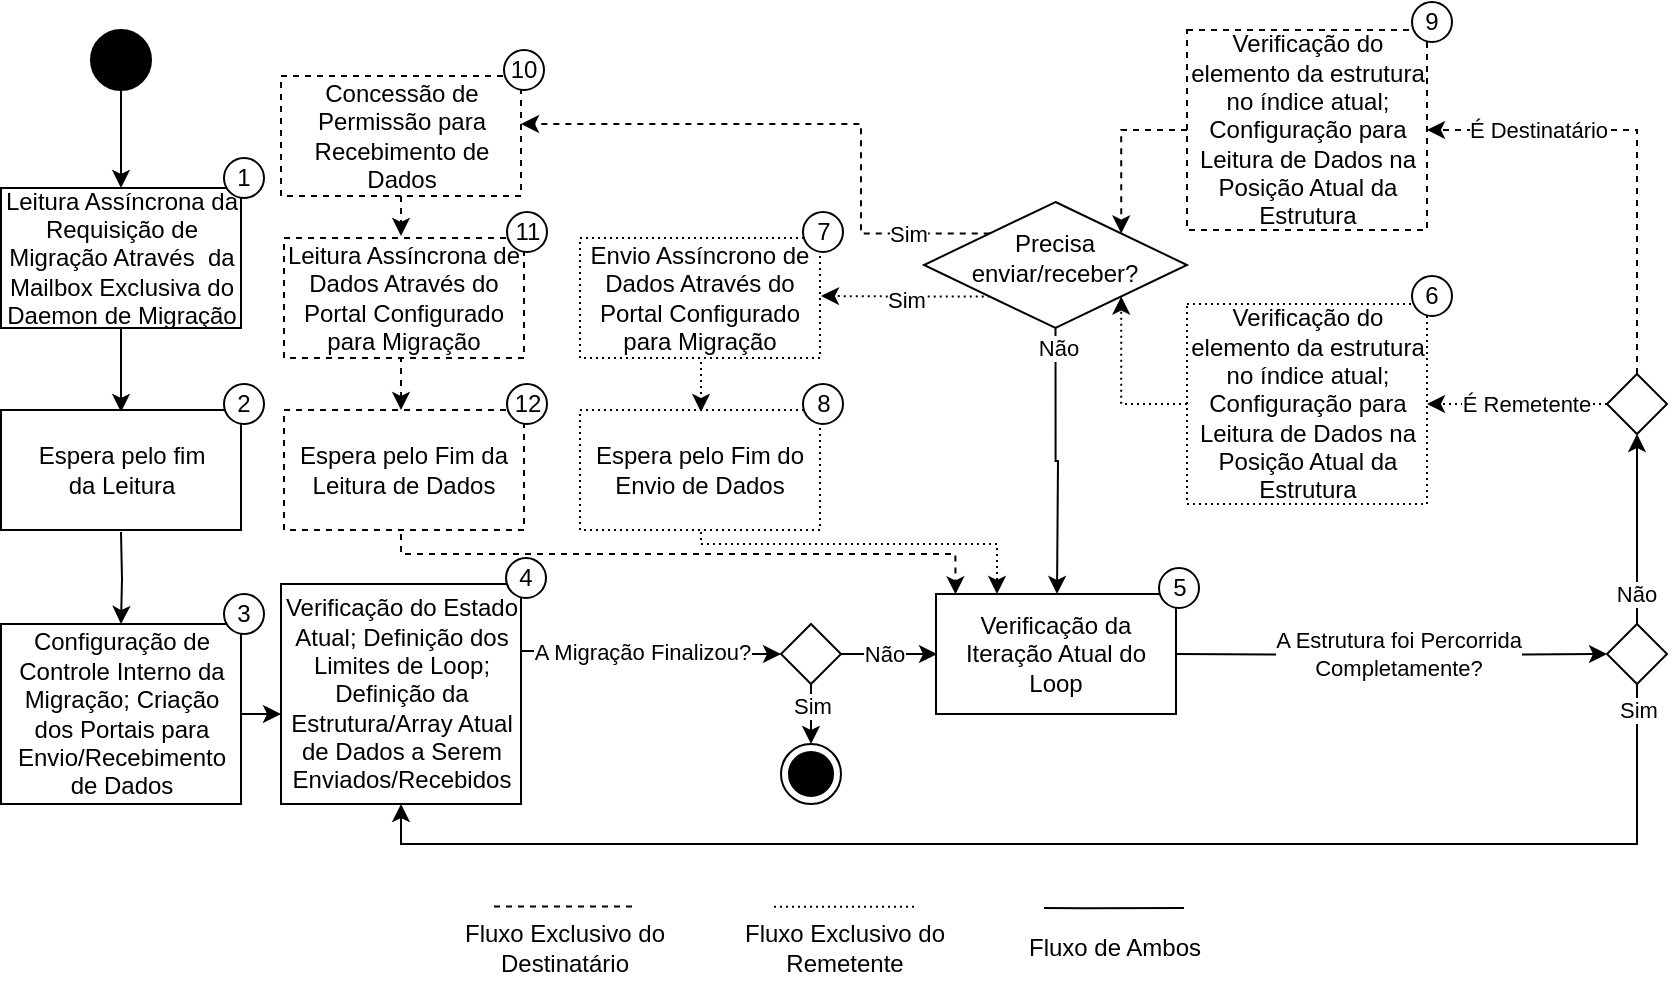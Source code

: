 <mxfile version="21.2.1" type="device">
  <diagram id="q7ni26Vf6jlZWdCBH7AH" name="Page-1">
    <mxGraphModel dx="1669" dy="463" grid="1" gridSize="10" guides="1" tooltips="1" connect="1" arrows="1" fold="1" page="1" pageScale="1" pageWidth="850" pageHeight="1100" math="0" shadow="0">
      <root>
        <mxCell id="0" />
        <mxCell id="1" parent="0" />
        <mxCell id="AgHr-Xkw7m5IJzP2yiGH-50" value="" style="group" parent="1" vertex="1" connectable="0">
          <mxGeometry x="-210" y="821.31" width="390" height="40.69" as="geometry" />
        </mxCell>
        <mxCell id="AgHr-Xkw7m5IJzP2yiGH-42" value="" style="group" parent="AgHr-Xkw7m5IJzP2yiGH-50" vertex="1" connectable="0">
          <mxGeometry width="120" height="40.69" as="geometry" />
        </mxCell>
        <mxCell id="AgHr-Xkw7m5IJzP2yiGH-30" style="edgeStyle=orthogonalEdgeStyle;rounded=0;orthogonalLoop=1;jettySize=auto;html=1;dashed=1;endArrow=none;endFill=0;" parent="AgHr-Xkw7m5IJzP2yiGH-42" edge="1">
          <mxGeometry relative="1" as="geometry">
            <mxPoint x="25" as="sourcePoint" />
            <mxPoint x="95" as="targetPoint" />
            <Array as="points">
              <mxPoint x="45" />
            </Array>
          </mxGeometry>
        </mxCell>
        <mxCell id="AgHr-Xkw7m5IJzP2yiGH-36" value="Fluxo Exclusivo do&lt;br&gt;Destinatário" style="text;html=1;align=center;verticalAlign=middle;resizable=0;points=[];autosize=1;strokeColor=none;fillColor=none;" parent="AgHr-Xkw7m5IJzP2yiGH-42" vertex="1">
          <mxGeometry y="0.69" width="120" height="40" as="geometry" />
        </mxCell>
        <mxCell id="AgHr-Xkw7m5IJzP2yiGH-43" value="" style="group" parent="AgHr-Xkw7m5IJzP2yiGH-50" vertex="1" connectable="0">
          <mxGeometry x="140" y="0.06" width="120" height="40.63" as="geometry" />
        </mxCell>
        <mxCell id="AgHr-Xkw7m5IJzP2yiGH-38" value="Fluxo Exclusivo do&lt;br&gt;Remetente" style="text;html=1;align=center;verticalAlign=middle;resizable=0;points=[];autosize=1;strokeColor=none;fillColor=none;" parent="AgHr-Xkw7m5IJzP2yiGH-43" vertex="1">
          <mxGeometry y="0.63" width="120" height="40" as="geometry" />
        </mxCell>
        <mxCell id="AgHr-Xkw7m5IJzP2yiGH-39" style="edgeStyle=orthogonalEdgeStyle;rounded=0;orthogonalLoop=1;jettySize=auto;html=1;dashed=1;endArrow=none;endFill=0;dashPattern=1 2;" parent="AgHr-Xkw7m5IJzP2yiGH-43" edge="1">
          <mxGeometry relative="1" as="geometry">
            <mxPoint x="25" as="sourcePoint" />
            <mxPoint x="95" as="targetPoint" />
            <Array as="points">
              <mxPoint x="45" />
            </Array>
          </mxGeometry>
        </mxCell>
        <mxCell id="AgHr-Xkw7m5IJzP2yiGH-44" value="" style="group" parent="AgHr-Xkw7m5IJzP2yiGH-50" vertex="1" connectable="0">
          <mxGeometry x="280" y="0.75" width="110" height="34.94" as="geometry" />
        </mxCell>
        <mxCell id="AgHr-Xkw7m5IJzP2yiGH-40" value="Fluxo de Ambos" style="text;html=1;align=center;verticalAlign=middle;resizable=0;points=[];autosize=1;strokeColor=none;fillColor=none;" parent="AgHr-Xkw7m5IJzP2yiGH-44" vertex="1">
          <mxGeometry y="4.94" width="110" height="30" as="geometry" />
        </mxCell>
        <mxCell id="AgHr-Xkw7m5IJzP2yiGH-41" style="edgeStyle=orthogonalEdgeStyle;rounded=0;orthogonalLoop=1;jettySize=auto;html=1;endArrow=none;endFill=0;" parent="AgHr-Xkw7m5IJzP2yiGH-44" edge="1">
          <mxGeometry relative="1" as="geometry">
            <mxPoint x="20" as="sourcePoint" />
            <mxPoint x="90" as="targetPoint" />
            <Array as="points">
              <mxPoint x="40" />
            </Array>
          </mxGeometry>
        </mxCell>
        <mxCell id="Hp3fMy_vhWRTYFUB1BI7-4" value="Verificação do Estado Atual; Definição dos Limites de Loop; Definição da Estrutura/Array Atual de Dados a Serem Enviados/Recebidos" style="rounded=0;whiteSpace=wrap;html=1;" parent="1" vertex="1">
          <mxGeometry x="-291.5" y="660" width="120" height="110" as="geometry" />
        </mxCell>
        <mxCell id="Hp3fMy_vhWRTYFUB1BI7-17" style="edgeStyle=orthogonalEdgeStyle;rounded=0;orthogonalLoop=1;jettySize=auto;html=1;exitX=1;exitY=0.5;exitDx=0;exitDy=0;entryX=0;entryY=0.5;entryDx=0;entryDy=0;" parent="1" source="Hp3fMy_vhWRTYFUB1BI7-12" edge="1">
          <mxGeometry relative="1" as="geometry">
            <mxPoint x="36.5" y="695" as="targetPoint" />
          </mxGeometry>
        </mxCell>
        <mxCell id="Hp3fMy_vhWRTYFUB1BI7-18" value="Não" style="edgeLabel;html=1;align=center;verticalAlign=middle;resizable=0;points=[];" parent="Hp3fMy_vhWRTYFUB1BI7-17" vertex="1" connectable="0">
          <mxGeometry x="-0.248" relative="1" as="geometry">
            <mxPoint x="3" as="offset" />
          </mxGeometry>
        </mxCell>
        <mxCell id="Hp3fMy_vhWRTYFUB1BI7-12" value="" style="rhombus;" parent="1" vertex="1">
          <mxGeometry x="-41.5" y="680" width="30" height="30" as="geometry" />
        </mxCell>
        <mxCell id="Hp3fMy_vhWRTYFUB1BI7-15" style="edgeStyle=orthogonalEdgeStyle;rounded=0;orthogonalLoop=1;jettySize=auto;html=1;exitX=1.003;exitY=0.304;exitDx=0;exitDy=0;entryX=0;entryY=0.5;entryDx=0;entryDy=0;exitPerimeter=0;" parent="1" source="Hp3fMy_vhWRTYFUB1BI7-4" target="Hp3fMy_vhWRTYFUB1BI7-12" edge="1">
          <mxGeometry relative="1" as="geometry" />
        </mxCell>
        <mxCell id="Hp3fMy_vhWRTYFUB1BI7-16" value="A Migração Finalizou?" style="edgeLabel;html=1;align=center;verticalAlign=middle;resizable=0;points=[];" parent="Hp3fMy_vhWRTYFUB1BI7-15" vertex="1" connectable="0">
          <mxGeometry x="-0.688" relative="1" as="geometry">
            <mxPoint x="39" as="offset" />
          </mxGeometry>
        </mxCell>
        <mxCell id="Hp3fMy_vhWRTYFUB1BI7-19" value="" style="ellipse;html=1;shape=endState;fillColor=strokeColor;" parent="1" vertex="1">
          <mxGeometry x="-41.5" y="740" width="30" height="30" as="geometry" />
        </mxCell>
        <mxCell id="Hp3fMy_vhWRTYFUB1BI7-66" style="edgeStyle=orthogonalEdgeStyle;rounded=0;orthogonalLoop=1;jettySize=auto;html=1;exitX=0.5;exitY=1;exitDx=0;exitDy=0;entryX=0.5;entryY=0;entryDx=0;entryDy=0;" parent="1" source="Hp3fMy_vhWRTYFUB1BI7-12" target="Hp3fMy_vhWRTYFUB1BI7-19" edge="1">
          <mxGeometry relative="1" as="geometry" />
        </mxCell>
        <mxCell id="Hp3fMy_vhWRTYFUB1BI7-67" value="Sim" style="edgeLabel;html=1;align=center;verticalAlign=middle;resizable=0;points=[];" parent="Hp3fMy_vhWRTYFUB1BI7-66" vertex="1" connectable="0">
          <mxGeometry x="-0.247" y="1" relative="1" as="geometry">
            <mxPoint x="-1" y="-1" as="offset" />
          </mxGeometry>
        </mxCell>
        <mxCell id="Hp3fMy_vhWRTYFUB1BI7-78" style="edgeStyle=orthogonalEdgeStyle;rounded=0;orthogonalLoop=1;jettySize=auto;html=1;exitX=0.5;exitY=1;exitDx=0;exitDy=0;entryX=0.5;entryY=1;entryDx=0;entryDy=0;" parent="1" source="Hp3fMy_vhWRTYFUB1BI7-22" target="Hp3fMy_vhWRTYFUB1BI7-4" edge="1">
          <mxGeometry relative="1" as="geometry" />
        </mxCell>
        <mxCell id="Hp3fMy_vhWRTYFUB1BI7-82" value="Sim" style="edgeLabel;html=1;align=center;verticalAlign=middle;resizable=0;points=[];" parent="Hp3fMy_vhWRTYFUB1BI7-78" vertex="1" connectable="0">
          <mxGeometry x="-0.964" relative="1" as="geometry">
            <mxPoint as="offset" />
          </mxGeometry>
        </mxCell>
        <mxCell id="Hp3fMy_vhWRTYFUB1BI7-22" value="" style="rhombus;" parent="1" vertex="1">
          <mxGeometry x="371.5" y="680" width="30" height="30" as="geometry" />
        </mxCell>
        <mxCell id="Hp3fMy_vhWRTYFUB1BI7-23" style="edgeStyle=orthogonalEdgeStyle;rounded=0;orthogonalLoop=1;jettySize=auto;html=1;exitX=1;exitY=0.5;exitDx=0;exitDy=0;entryX=0;entryY=0.5;entryDx=0;entryDy=0;" parent="1" target="Hp3fMy_vhWRTYFUB1BI7-22" edge="1">
          <mxGeometry relative="1" as="geometry">
            <mxPoint x="156.5" y="695" as="sourcePoint" />
          </mxGeometry>
        </mxCell>
        <mxCell id="Hp3fMy_vhWRTYFUB1BI7-24" value="A Estrutura foi Percorrida&lt;br&gt;Completamente?" style="edgeLabel;html=1;align=center;verticalAlign=middle;resizable=0;points=[];" parent="Hp3fMy_vhWRTYFUB1BI7-23" vertex="1" connectable="0">
          <mxGeometry x="-0.656" y="2" relative="1" as="geometry">
            <mxPoint x="73" y="2" as="offset" />
          </mxGeometry>
        </mxCell>
        <mxCell id="Hp3fMy_vhWRTYFUB1BI7-28" value="" style="rhombus;" parent="1" vertex="1">
          <mxGeometry x="371.5" y="555" width="30" height="30" as="geometry" />
        </mxCell>
        <mxCell id="Hp3fMy_vhWRTYFUB1BI7-69" style="edgeStyle=orthogonalEdgeStyle;rounded=0;orthogonalLoop=1;jettySize=auto;html=1;exitX=0.5;exitY=0;exitDx=0;exitDy=0;entryX=0.5;entryY=1;entryDx=0;entryDy=0;" parent="1" source="Hp3fMy_vhWRTYFUB1BI7-22" target="Hp3fMy_vhWRTYFUB1BI7-28" edge="1">
          <mxGeometry relative="1" as="geometry" />
        </mxCell>
        <mxCell id="Hp3fMy_vhWRTYFUB1BI7-81" value="Não" style="edgeLabel;html=1;align=center;verticalAlign=middle;resizable=0;points=[];" parent="Hp3fMy_vhWRTYFUB1BI7-69" vertex="1" connectable="0">
          <mxGeometry x="-0.718" y="2" relative="1" as="geometry">
            <mxPoint x="1" y="-2" as="offset" />
          </mxGeometry>
        </mxCell>
        <mxCell id="Hp3fMy_vhWRTYFUB1BI7-1" value="Leitura Assíncrona da Requisição de Migração Através&amp;nbsp; da Mailbox Exclusiva do Daemon de Migração" style="rounded=0;whiteSpace=wrap;html=1;" parent="1" vertex="1">
          <mxGeometry x="-431.5" y="462" width="120" height="70" as="geometry" />
        </mxCell>
        <mxCell id="Hp3fMy_vhWRTYFUB1BI7-84" style="edgeStyle=orthogonalEdgeStyle;rounded=0;orthogonalLoop=1;jettySize=auto;html=1;exitX=0.5;exitY=1;exitDx=0;exitDy=0;entryX=0.5;entryY=0;entryDx=0;entryDy=0;" parent="1" source="Hp3fMy_vhWRTYFUB1BI7-1" edge="1">
          <mxGeometry relative="1" as="geometry">
            <mxPoint x="-371.5" y="574" as="targetPoint" />
          </mxGeometry>
        </mxCell>
        <mxCell id="Hp3fMy_vhWRTYFUB1BI7-87" style="edgeStyle=orthogonalEdgeStyle;rounded=0;orthogonalLoop=1;jettySize=auto;html=1;exitX=1;exitY=0.5;exitDx=0;exitDy=0;entryX=0;entryY=0.599;entryDx=0;entryDy=0;entryPerimeter=0;" parent="1" source="Hp3fMy_vhWRTYFUB1BI7-3" target="Hp3fMy_vhWRTYFUB1BI7-4" edge="1">
          <mxGeometry relative="1" as="geometry" />
        </mxCell>
        <mxCell id="Hp3fMy_vhWRTYFUB1BI7-3" value="Configuração de Controle Interno da Migração; Criação dos Portais para Envio/Recebimento de Dados" style="rounded=0;whiteSpace=wrap;html=1;" parent="1" vertex="1">
          <mxGeometry x="-431.5" y="680" width="120" height="90" as="geometry" />
        </mxCell>
        <mxCell id="Hp3fMy_vhWRTYFUB1BI7-85" style="edgeStyle=orthogonalEdgeStyle;rounded=0;orthogonalLoop=1;jettySize=auto;html=1;exitX=0.5;exitY=1;exitDx=0;exitDy=0;entryX=0.5;entryY=0;entryDx=0;entryDy=0;" parent="1" target="Hp3fMy_vhWRTYFUB1BI7-3" edge="1">
          <mxGeometry relative="1" as="geometry">
            <mxPoint x="-371.5" y="634" as="sourcePoint" />
          </mxGeometry>
        </mxCell>
        <mxCell id="Hp3fMy_vhWRTYFUB1BI7-35" value="Verificação do elemento da estrutura no índice atual; Configuração para&lt;br&gt;Leitura de Dados na Posição Atual da Estrutura" style="rounded=0;whiteSpace=wrap;html=1;dashed=1;" parent="1" vertex="1">
          <mxGeometry x="161.5" y="383" width="120" height="100" as="geometry" />
        </mxCell>
        <mxCell id="Hp3fMy_vhWRTYFUB1BI7-71" style="edgeStyle=orthogonalEdgeStyle;rounded=0;orthogonalLoop=1;jettySize=auto;html=1;exitX=0.5;exitY=0;exitDx=0;exitDy=0;entryX=1;entryY=0.5;entryDx=0;entryDy=0;dashed=1;" parent="1" source="Hp3fMy_vhWRTYFUB1BI7-28" target="Hp3fMy_vhWRTYFUB1BI7-35" edge="1">
          <mxGeometry relative="1" as="geometry" />
        </mxCell>
        <mxCell id="Hp3fMy_vhWRTYFUB1BI7-79" value="É Destinatário" style="edgeLabel;html=1;align=center;verticalAlign=middle;resizable=0;points=[];" parent="Hp3fMy_vhWRTYFUB1BI7-71" vertex="1" connectable="0">
          <mxGeometry x="0.625" y="-1" relative="1" as="geometry">
            <mxPoint x="13" y="1" as="offset" />
          </mxGeometry>
        </mxCell>
        <mxCell id="AgHr-Xkw7m5IJzP2yiGH-34" style="edgeStyle=orthogonalEdgeStyle;rounded=0;orthogonalLoop=1;jettySize=auto;html=1;exitX=0.5;exitY=1;exitDx=0;exitDy=0;entryX=0.077;entryY=0.003;entryDx=0;entryDy=0;entryPerimeter=0;dashed=1;" parent="1" edge="1">
          <mxGeometry relative="1" as="geometry">
            <mxPoint x="-231.5" y="635" as="sourcePoint" />
            <mxPoint x="45.74" y="665.18" as="targetPoint" />
            <Array as="points">
              <mxPoint x="-232" y="645" />
              <mxPoint x="46" y="645" />
            </Array>
          </mxGeometry>
        </mxCell>
        <mxCell id="AgHr-Xkw7m5IJzP2yiGH-17" style="edgeStyle=orthogonalEdgeStyle;rounded=0;orthogonalLoop=1;jettySize=auto;html=1;exitX=0.5;exitY=1;exitDx=0;exitDy=0;entryX=0.5;entryY=0;entryDx=0;entryDy=0;dashed=1;" parent="1" edge="1">
          <mxGeometry relative="1" as="geometry">
            <mxPoint x="-231.5" y="546" as="sourcePoint" />
            <mxPoint x="-231.5" y="573" as="targetPoint" />
          </mxGeometry>
        </mxCell>
        <mxCell id="AgHr-Xkw7m5IJzP2yiGH-16" style="edgeStyle=orthogonalEdgeStyle;rounded=0;orthogonalLoop=1;jettySize=auto;html=1;exitX=0.5;exitY=1;exitDx=0;exitDy=0;entryX=0.5;entryY=0;entryDx=0;entryDy=0;dashed=1;" parent="1" source="Hp3fMy_vhWRTYFUB1BI7-42" edge="1">
          <mxGeometry relative="1" as="geometry">
            <mxPoint x="-231.5" y="486" as="targetPoint" />
          </mxGeometry>
        </mxCell>
        <mxCell id="Hp3fMy_vhWRTYFUB1BI7-42" value="Concessão de Permissão para Recebimento de Dados" style="rounded=0;whiteSpace=wrap;html=1;dashed=1;" parent="1" vertex="1">
          <mxGeometry x="-291.5" y="406" width="120" height="60" as="geometry" />
        </mxCell>
        <mxCell id="Hp3fMy_vhWRTYFUB1BI7-47" value="Verificação do elemento da estrutura no índice atual; Configuração para&lt;br style=&quot;border-color: var(--border-color);&quot;&gt;Leitura de Dados na Posição Atual da Estrutura" style="rounded=0;whiteSpace=wrap;html=1;dashed=1;dashPattern=1 2;" parent="1" vertex="1">
          <mxGeometry x="161.5" y="520" width="120" height="100" as="geometry" />
        </mxCell>
        <mxCell id="Hp3fMy_vhWRTYFUB1BI7-72" style="edgeStyle=orthogonalEdgeStyle;rounded=0;orthogonalLoop=1;jettySize=auto;html=1;exitX=0;exitY=0.5;exitDx=0;exitDy=0;entryX=1;entryY=0.5;entryDx=0;entryDy=0;dashed=1;dashPattern=1 2;" parent="1" source="Hp3fMy_vhWRTYFUB1BI7-28" target="Hp3fMy_vhWRTYFUB1BI7-47" edge="1">
          <mxGeometry relative="1" as="geometry" />
        </mxCell>
        <mxCell id="Hp3fMy_vhWRTYFUB1BI7-80" value="É Remetente" style="edgeLabel;html=1;align=center;verticalAlign=middle;resizable=0;points=[];" parent="Hp3fMy_vhWRTYFUB1BI7-72" vertex="1" connectable="0">
          <mxGeometry x="0.296" y="2" relative="1" as="geometry">
            <mxPoint x="18" y="-2" as="offset" />
          </mxGeometry>
        </mxCell>
        <mxCell id="AgHr-Xkw7m5IJzP2yiGH-35" style="edgeStyle=orthogonalEdgeStyle;rounded=0;orthogonalLoop=1;jettySize=auto;html=1;exitX=0.5;exitY=1;exitDx=0;exitDy=0;entryX=0.25;entryY=0;entryDx=0;entryDy=0;dashed=1;dashPattern=1 2;" parent="1" edge="1">
          <mxGeometry relative="1" as="geometry">
            <mxPoint x="-81.5" y="634" as="sourcePoint" />
            <mxPoint x="66.5" y="665" as="targetPoint" />
            <Array as="points">
              <mxPoint x="-82" y="640" />
              <mxPoint x="66" y="640" />
            </Array>
          </mxGeometry>
        </mxCell>
        <mxCell id="AgHr-Xkw7m5IJzP2yiGH-25" style="edgeStyle=orthogonalEdgeStyle;rounded=0;orthogonalLoop=1;jettySize=auto;html=1;exitX=0.5;exitY=1;exitDx=0;exitDy=0;entryX=0.5;entryY=0;entryDx=0;entryDy=0;dashed=1;dashPattern=1 2;" parent="1" edge="1">
          <mxGeometry relative="1" as="geometry">
            <mxPoint x="-81.5" y="546" as="sourcePoint" />
            <mxPoint x="-81.5" y="574" as="targetPoint" />
          </mxGeometry>
        </mxCell>
        <mxCell id="Hp3fMy_vhWRTYFUB1BI7-83" style="edgeStyle=orthogonalEdgeStyle;rounded=0;orthogonalLoop=1;jettySize=auto;html=1;exitX=0.5;exitY=1;exitDx=0;exitDy=0;entryX=0.5;entryY=0;entryDx=0;entryDy=0;" parent="1" source="Hp3fMy_vhWRTYFUB1BI7-61" target="Hp3fMy_vhWRTYFUB1BI7-1" edge="1">
          <mxGeometry relative="1" as="geometry" />
        </mxCell>
        <mxCell id="Hp3fMy_vhWRTYFUB1BI7-61" value="" style="ellipse;fillColor=strokeColor;html=1;" parent="1" vertex="1">
          <mxGeometry x="-386.5" y="383" width="30" height="30" as="geometry" />
        </mxCell>
        <mxCell id="AgHr-Xkw7m5IJzP2yiGH-21" style="edgeStyle=orthogonalEdgeStyle;rounded=0;orthogonalLoop=1;jettySize=auto;html=1;exitX=0;exitY=1;exitDx=0;exitDy=0;entryX=1;entryY=0.5;entryDx=0;entryDy=0;dashed=1;dashPattern=1 2;" parent="1" source="AgHr-Xkw7m5IJzP2yiGH-4" edge="1">
          <mxGeometry relative="1" as="geometry">
            <mxPoint x="-21.5" y="516" as="targetPoint" />
            <Array as="points">
              <mxPoint x="28.5" y="516" />
              <mxPoint x="28.5" y="516" />
            </Array>
          </mxGeometry>
        </mxCell>
        <mxCell id="AgHr-Xkw7m5IJzP2yiGH-28" value="Sim" style="edgeLabel;html=1;align=center;verticalAlign=middle;resizable=0;points=[];" parent="AgHr-Xkw7m5IJzP2yiGH-21" vertex="1" connectable="0">
          <mxGeometry x="-0.21" y="1" relative="1" as="geometry">
            <mxPoint x="-9" as="offset" />
          </mxGeometry>
        </mxCell>
        <mxCell id="AgHr-Xkw7m5IJzP2yiGH-22" style="edgeStyle=orthogonalEdgeStyle;rounded=0;orthogonalLoop=1;jettySize=auto;html=1;exitX=0;exitY=0;exitDx=0;exitDy=0;dashed=1;" parent="1" source="AgHr-Xkw7m5IJzP2yiGH-4" edge="1">
          <mxGeometry relative="1" as="geometry">
            <mxPoint x="-171.5" y="430" as="targetPoint" />
            <Array as="points">
              <mxPoint x="-1.5" y="485" />
              <mxPoint x="-1.5" y="430" />
            </Array>
          </mxGeometry>
        </mxCell>
        <mxCell id="AgHr-Xkw7m5IJzP2yiGH-27" value="Sim" style="edgeLabel;html=1;align=center;verticalAlign=middle;resizable=0;points=[];" parent="AgHr-Xkw7m5IJzP2yiGH-22" vertex="1" connectable="0">
          <mxGeometry x="-0.712" relative="1" as="geometry">
            <mxPoint as="offset" />
          </mxGeometry>
        </mxCell>
        <mxCell id="AgHr-Xkw7m5IJzP2yiGH-29" style="edgeStyle=orthogonalEdgeStyle;rounded=0;orthogonalLoop=1;jettySize=auto;html=1;exitX=0.5;exitY=1;exitDx=0;exitDy=0;entryX=0.5;entryY=0;entryDx=0;entryDy=0;" parent="1" source="AgHr-Xkw7m5IJzP2yiGH-4" edge="1">
          <mxGeometry relative="1" as="geometry">
            <mxPoint x="96.5" y="665" as="targetPoint" />
          </mxGeometry>
        </mxCell>
        <mxCell id="AgHr-Xkw7m5IJzP2yiGH-31" value="Não" style="edgeLabel;html=1;align=center;verticalAlign=middle;resizable=0;points=[];" parent="AgHr-Xkw7m5IJzP2yiGH-29" vertex="1" connectable="0">
          <mxGeometry x="-0.854" y="1" relative="1" as="geometry">
            <mxPoint as="offset" />
          </mxGeometry>
        </mxCell>
        <mxCell id="AgHr-Xkw7m5IJzP2yiGH-4" value="" style="rhombus;horizontal=1;verticalAlign=top;" parent="1" vertex="1">
          <mxGeometry x="30" y="469" width="131.5" height="63" as="geometry" />
        </mxCell>
        <mxCell id="AgHr-Xkw7m5IJzP2yiGH-23" style="edgeStyle=orthogonalEdgeStyle;rounded=0;orthogonalLoop=1;jettySize=auto;html=1;exitX=0;exitY=0.5;exitDx=0;exitDy=0;entryX=1;entryY=0;entryDx=0;entryDy=0;dashed=1;" parent="1" source="Hp3fMy_vhWRTYFUB1BI7-35" target="AgHr-Xkw7m5IJzP2yiGH-4" edge="1">
          <mxGeometry relative="1" as="geometry" />
        </mxCell>
        <mxCell id="AgHr-Xkw7m5IJzP2yiGH-24" style="edgeStyle=orthogonalEdgeStyle;rounded=0;orthogonalLoop=1;jettySize=auto;html=1;exitX=0;exitY=0.5;exitDx=0;exitDy=0;entryX=1;entryY=1;entryDx=0;entryDy=0;dashed=1;dashPattern=1 2;" parent="1" source="Hp3fMy_vhWRTYFUB1BI7-47" target="AgHr-Xkw7m5IJzP2yiGH-4" edge="1">
          <mxGeometry relative="1" as="geometry" />
        </mxCell>
        <mxCell id="AgHr-Xkw7m5IJzP2yiGH-33" value="Precisa&lt;br&gt;enviar/receber?" style="text;html=1;align=center;verticalAlign=middle;resizable=0;points=[];autosize=1;strokeColor=none;fillColor=none;" parent="1" vertex="1">
          <mxGeometry x="39.5" y="477" width="110" height="40" as="geometry" />
        </mxCell>
        <mxCell id="AgHr-Xkw7m5IJzP2yiGH-51" value="1" style="ellipse;whiteSpace=wrap;html=1;aspect=fixed;" parent="1" vertex="1">
          <mxGeometry x="-320" y="447" width="20" height="20" as="geometry" />
        </mxCell>
        <mxCell id="AgHr-Xkw7m5IJzP2yiGH-54" value="3" style="ellipse;whiteSpace=wrap;html=1;aspect=fixed;" parent="1" vertex="1">
          <mxGeometry x="-320" y="665" width="20" height="20" as="geometry" />
        </mxCell>
        <mxCell id="AgHr-Xkw7m5IJzP2yiGH-55" value="10" style="ellipse;whiteSpace=wrap;html=1;aspect=fixed;" parent="1" vertex="1">
          <mxGeometry x="-180" y="393" width="20" height="20" as="geometry" />
        </mxCell>
        <mxCell id="AgHr-Xkw7m5IJzP2yiGH-59" value="" style="group" parent="1" vertex="1" connectable="0">
          <mxGeometry x="-290" y="474" width="131.5" height="73" as="geometry" />
        </mxCell>
        <mxCell id="AgHr-Xkw7m5IJzP2yiGH-57" value="Leitura Assíncrona de Dados Através do Portal Configurado para Migração" style="rounded=0;whiteSpace=wrap;html=1;dashed=1;" parent="AgHr-Xkw7m5IJzP2yiGH-59" vertex="1">
          <mxGeometry y="13" width="120" height="60" as="geometry" />
        </mxCell>
        <mxCell id="AgHr-Xkw7m5IJzP2yiGH-58" value="11" style="ellipse;whiteSpace=wrap;html=1;aspect=fixed;" parent="AgHr-Xkw7m5IJzP2yiGH-59" vertex="1">
          <mxGeometry x="111.5" width="20" height="20" as="geometry" />
        </mxCell>
        <mxCell id="AgHr-Xkw7m5IJzP2yiGH-61" value="" style="group" parent="1" vertex="1" connectable="0">
          <mxGeometry x="-290" y="560" width="131.5" height="73" as="geometry" />
        </mxCell>
        <mxCell id="AgHr-Xkw7m5IJzP2yiGH-62" value="Espera pelo Fim da Leitura de Dados" style="rounded=0;whiteSpace=wrap;html=1;dashed=1;" parent="AgHr-Xkw7m5IJzP2yiGH-61" vertex="1">
          <mxGeometry y="13" width="120" height="60" as="geometry" />
        </mxCell>
        <mxCell id="AgHr-Xkw7m5IJzP2yiGH-63" value="12" style="ellipse;whiteSpace=wrap;html=1;aspect=fixed;" parent="AgHr-Xkw7m5IJzP2yiGH-61" vertex="1">
          <mxGeometry x="111.5" width="20" height="20" as="geometry" />
        </mxCell>
        <mxCell id="AgHr-Xkw7m5IJzP2yiGH-68" value="" style="group" parent="1" vertex="1" connectable="0">
          <mxGeometry x="-142" y="474" width="131.5" height="73" as="geometry" />
        </mxCell>
        <mxCell id="AgHr-Xkw7m5IJzP2yiGH-66" value="Envio Assíncrono de Dados Através do Portal Configurado para Migração" style="rounded=0;whiteSpace=wrap;html=1;dashed=1;dashPattern=1 2;" parent="AgHr-Xkw7m5IJzP2yiGH-68" vertex="1">
          <mxGeometry y="13" width="120" height="60" as="geometry" />
        </mxCell>
        <mxCell id="AgHr-Xkw7m5IJzP2yiGH-67" value="7" style="ellipse;whiteSpace=wrap;html=1;aspect=fixed;" parent="AgHr-Xkw7m5IJzP2yiGH-68" vertex="1">
          <mxGeometry x="111.5" width="20" height="20" as="geometry" />
        </mxCell>
        <mxCell id="AgHr-Xkw7m5IJzP2yiGH-69" value="" style="group" parent="1" vertex="1" connectable="0">
          <mxGeometry x="-142" y="560" width="131.5" height="73" as="geometry" />
        </mxCell>
        <mxCell id="AgHr-Xkw7m5IJzP2yiGH-70" value="Espera pelo Fim do Envio de Dados" style="rounded=0;whiteSpace=wrap;html=1;dashed=1;dashPattern=1 2;" parent="AgHr-Xkw7m5IJzP2yiGH-69" vertex="1">
          <mxGeometry y="13" width="120" height="60" as="geometry" />
        </mxCell>
        <mxCell id="AgHr-Xkw7m5IJzP2yiGH-71" value="8" style="ellipse;whiteSpace=wrap;html=1;aspect=fixed;" parent="AgHr-Xkw7m5IJzP2yiGH-69" vertex="1">
          <mxGeometry x="111.5" width="20" height="20" as="geometry" />
        </mxCell>
        <mxCell id="AgHr-Xkw7m5IJzP2yiGH-81" value="" style="group" parent="1" vertex="1" connectable="0">
          <mxGeometry x="-431.5" y="560" width="131.5" height="73" as="geometry" />
        </mxCell>
        <mxCell id="AgHr-Xkw7m5IJzP2yiGH-79" value="Espera pelo fim&lt;br style=&quot;border-color: var(--border-color);&quot;&gt;da Leitura" style="rounded=0;whiteSpace=wrap;html=1;" parent="AgHr-Xkw7m5IJzP2yiGH-81" vertex="1">
          <mxGeometry y="13" width="120" height="60" as="geometry" />
        </mxCell>
        <mxCell id="AgHr-Xkw7m5IJzP2yiGH-80" value="2" style="ellipse;whiteSpace=wrap;html=1;aspect=fixed;" parent="AgHr-Xkw7m5IJzP2yiGH-81" vertex="1">
          <mxGeometry x="111.5" width="20" height="20" as="geometry" />
        </mxCell>
        <mxCell id="AgHr-Xkw7m5IJzP2yiGH-82" value="" style="group" parent="1" vertex="1" connectable="0">
          <mxGeometry x="36" y="652" width="131.5" height="73" as="geometry" />
        </mxCell>
        <mxCell id="AgHr-Xkw7m5IJzP2yiGH-83" value="Verificação da&lt;br style=&quot;border-color: var(--border-color);&quot;&gt;Iteração Atual do Loop" style="rounded=0;whiteSpace=wrap;html=1;" parent="AgHr-Xkw7m5IJzP2yiGH-82" vertex="1">
          <mxGeometry y="13" width="120" height="60" as="geometry" />
        </mxCell>
        <mxCell id="AgHr-Xkw7m5IJzP2yiGH-84" value="5" style="ellipse;whiteSpace=wrap;html=1;aspect=fixed;" parent="AgHr-Xkw7m5IJzP2yiGH-82" vertex="1">
          <mxGeometry x="111.5" width="20" height="20" as="geometry" />
        </mxCell>
        <mxCell id="AgHr-Xkw7m5IJzP2yiGH-85" value="4" style="ellipse;whiteSpace=wrap;html=1;aspect=fixed;" parent="1" vertex="1">
          <mxGeometry x="-179" y="647" width="20" height="20" as="geometry" />
        </mxCell>
        <mxCell id="AgHr-Xkw7m5IJzP2yiGH-86" value="9" style="ellipse;whiteSpace=wrap;html=1;aspect=fixed;" parent="1" vertex="1">
          <mxGeometry x="274" y="369" width="20" height="20" as="geometry" />
        </mxCell>
        <mxCell id="AgHr-Xkw7m5IJzP2yiGH-87" value="6" style="ellipse;whiteSpace=wrap;html=1;aspect=fixed;" parent="1" vertex="1">
          <mxGeometry x="274" y="506" width="20" height="20" as="geometry" />
        </mxCell>
      </root>
    </mxGraphModel>
  </diagram>
</mxfile>
